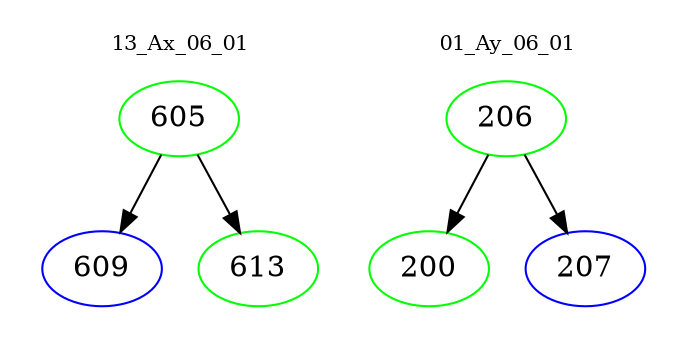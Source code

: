 digraph{
subgraph cluster_0 {
color = white
label = "13_Ax_06_01";
fontsize=10;
T0_605 [label="605", color="green"]
T0_605 -> T0_609 [color="black"]
T0_609 [label="609", color="blue"]
T0_605 -> T0_613 [color="black"]
T0_613 [label="613", color="green"]
}
subgraph cluster_1 {
color = white
label = "01_Ay_06_01";
fontsize=10;
T1_206 [label="206", color="green"]
T1_206 -> T1_200 [color="black"]
T1_200 [label="200", color="green"]
T1_206 -> T1_207 [color="black"]
T1_207 [label="207", color="blue"]
}
}
